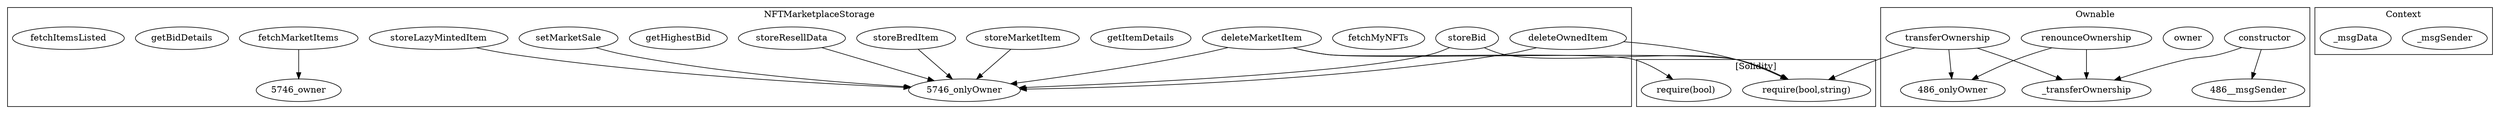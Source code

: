strict digraph {
subgraph cluster_5746_NFTMarketplaceStorage {
label = "NFTMarketplaceStorage"
"5746_storeLazyMintedItem" [label="storeLazyMintedItem"]
"5746_storeMarketItem" [label="storeMarketItem"]
"5746_fetchMyNFTs" [label="fetchMyNFTs"]
"5746_deleteOwnedItem" [label="deleteOwnedItem"]
"5746_getItemDetails" [label="getItemDetails"]
"5746_storeBid" [label="storeBid"]
"5746_setMarketSale" [label="setMarketSale"]
"5746_storeBredItem" [label="storeBredItem"]
"5746_getHighestBid" [label="getHighestBid"]
"5746_storeResellData" [label="storeResellData"]
"5746_fetchMarketItems" [label="fetchMarketItems"]
"5746_deleteMarketItem" [label="deleteMarketItem"]
"5746_getBidDetails" [label="getBidDetails"]
"5746_fetchItemsListed" [label="fetchItemsListed"]
"5746_fetchMarketItems" -> "5746_owner"
"5746_storeBid" -> "5746_onlyOwner"
"5746_storeBredItem" -> "5746_onlyOwner"
"5746_storeMarketItem" -> "5746_onlyOwner"
"5746_setMarketSale" -> "5746_onlyOwner"
"5746_storeLazyMintedItem" -> "5746_onlyOwner"
"5746_storeResellData" -> "5746_onlyOwner"
"5746_deleteOwnedItem" -> "5746_onlyOwner"
"5746_deleteMarketItem" -> "5746_onlyOwner"
}subgraph cluster_486_Ownable {
label = "Ownable"
"486_constructor" [label="constructor"]
"486_owner" [label="owner"]
"486__transferOwnership" [label="_transferOwnership"]
"486_transferOwnership" [label="transferOwnership"]
"486_renounceOwnership" [label="renounceOwnership"]
"486_transferOwnership" -> "486_onlyOwner"
"486_constructor" -> "486__msgSender"
"486_renounceOwnership" -> "486_onlyOwner"
"486_transferOwnership" -> "486__transferOwnership"
"486_constructor" -> "486__transferOwnership"
"486_renounceOwnership" -> "486__transferOwnership"
}subgraph cluster_2999_Context {
label = "Context"
"2999__msgSender" [label="_msgSender"]
"2999__msgData" [label="_msgData"]
}subgraph cluster_solidity {
label = "[Solidity]"
"require(bool,string)" 
"require(bool)" 
"5746_deleteOwnedItem" -> "require(bool,string)"
"486_transferOwnership" -> "require(bool,string)"
"5746_deleteMarketItem" -> "require(bool,string)"
"5746_storeBid" -> "require(bool,string)"
"5746_deleteMarketItem" -> "require(bool)"
}
}